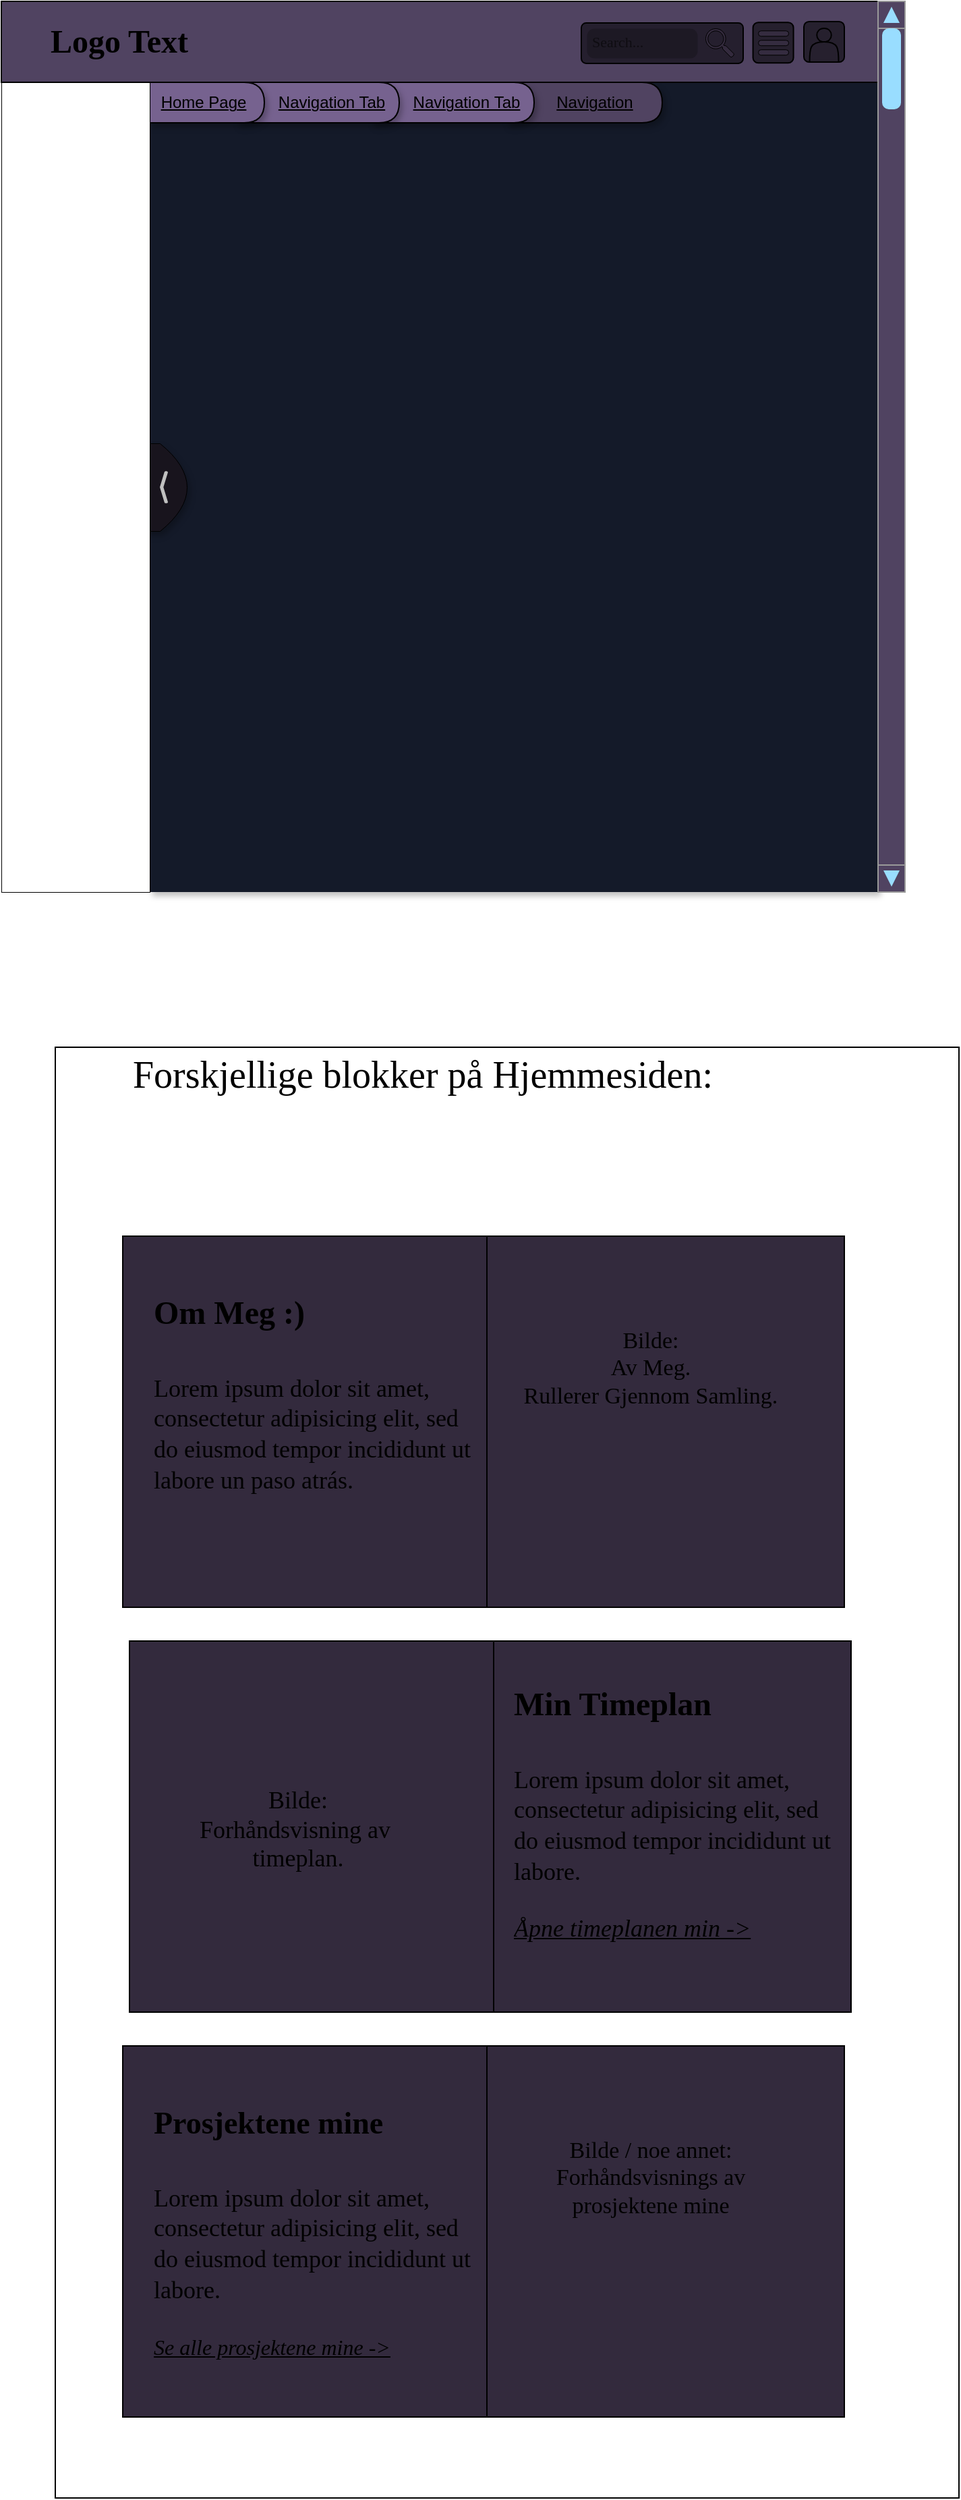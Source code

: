 <mxfile>
    <diagram id="n9wY_TJITBzp8rn4aVeb" name="Page-1">
        <mxGraphModel dx="1119" dy="779" grid="1" gridSize="5" guides="1" tooltips="1" connect="0" arrows="0" fold="1" page="1" pageScale="1" pageWidth="850" pageHeight="1100" math="0" shadow="0">
            <root>
                <mxCell id="0"/>
                <mxCell id="1" parent="0"/>
                <mxCell id="15" value="" style="rounded=0;whiteSpace=wrap;html=1;shadow=1;fillColor=#141A29;strokeColor=none;" parent="1" vertex="1">
                    <mxGeometry x="200" y="80" width="540" height="600" as="geometry"/>
                </mxCell>
                <mxCell id="75" value="" style="rounded=0;whiteSpace=wrap;html=1;shadow=0;strokeColor=default;strokeWidth=1;fontFamily=Verdana;fontSize=17;fillColor=none;gradientColor=none;" parent="1" vertex="1">
                    <mxGeometry x="130" y="795" width="670" height="1075" as="geometry"/>
                </mxCell>
                <mxCell id="23" value="" style="edgeStyle=none;html=1;" parent="1" source="22" target="15" edge="1">
                    <mxGeometry relative="1" as="geometry"/>
                </mxCell>
                <mxCell id="24" value="" style="edgeStyle=none;html=1;" parent="1" source="22" target="15" edge="1">
                    <mxGeometry relative="1" as="geometry"/>
                </mxCell>
                <mxCell id="25" value="" style="edgeStyle=none;html=1;" parent="1" source="22" target="15" edge="1">
                    <mxGeometry relative="1" as="geometry"/>
                </mxCell>
                <mxCell id="26" style="edgeStyle=none;html=1;" parent="1" source="22" target="15" edge="1">
                    <mxGeometry relative="1" as="geometry"/>
                </mxCell>
                <mxCell id="2" value="" style="shape=delay;whiteSpace=wrap;html=1;fillColor=#504361;shadow=1;" parent="1" vertex="1">
                    <mxGeometry x="465" y="80" width="115" height="30" as="geometry"/>
                </mxCell>
                <mxCell id="5" value="" style="shape=delay;whiteSpace=wrap;html=1;fillColor=#76628F;shadow=1;" parent="1" vertex="1">
                    <mxGeometry x="365" y="80" width="120" height="30" as="geometry"/>
                </mxCell>
                <mxCell id="6" value="" style="shape=delay;whiteSpace=wrap;html=1;fillColor=#76628F;shadow=1;" parent="1" vertex="1">
                    <mxGeometry x="265" y="80" width="120" height="30" as="geometry"/>
                </mxCell>
                <mxCell id="7" value="" style="shape=delay;whiteSpace=wrap;html=1;fillColor=#76628F;shadow=1;" parent="1" vertex="1">
                    <mxGeometry x="200" y="80" width="85" height="30" as="geometry"/>
                </mxCell>
                <mxCell id="9" value="Home Page" style="text;html=1;strokeColor=none;fillColor=none;align=center;verticalAlign=middle;whiteSpace=wrap;rounded=0;fontStyle=4" parent="1" vertex="1">
                    <mxGeometry x="200" y="80" width="80" height="30" as="geometry"/>
                </mxCell>
                <mxCell id="10" value="Navigation Tab" style="text;html=1;strokeColor=none;fillColor=none;align=center;verticalAlign=middle;whiteSpace=wrap;rounded=0;fontStyle=4" parent="1" vertex="1">
                    <mxGeometry x="290" y="80" width="90" height="30" as="geometry"/>
                </mxCell>
                <mxCell id="11" value="Navigation&amp;nbsp;Tab" style="text;html=1;strokeColor=none;fillColor=none;align=center;verticalAlign=middle;whiteSpace=wrap;rounded=0;fontStyle=4" parent="1" vertex="1">
                    <mxGeometry x="390" y="80" width="90" height="30" as="geometry"/>
                </mxCell>
                <mxCell id="12" value="Navigation" style="text;html=1;strokeColor=none;fillColor=none;align=center;verticalAlign=middle;whiteSpace=wrap;rounded=0;fontStyle=4;shadow=0;" parent="1" vertex="1">
                    <mxGeometry x="490" y="80" width="80" height="30" as="geometry"/>
                </mxCell>
                <mxCell id="34" value="" style="rounded=0;whiteSpace=wrap;html=1;shadow=0;fillColor=#504361;" parent="1" vertex="1">
                    <mxGeometry x="90" y="20" width="650" height="60" as="geometry"/>
                </mxCell>
                <mxCell id="35" value="" style="verticalLabelPosition=bottom;shadow=0;dashed=0;align=center;html=1;verticalAlign=top;strokeWidth=1;shape=mxgraph.mockup.navigation.scrollBar;strokeColor=#999999;barPos=100;fillColor2=#99ddff;strokeColor2=none;direction=north;fillColor=#504361;" parent="1" vertex="1">
                    <mxGeometry x="740" y="20" width="20" height="660" as="geometry"/>
                </mxCell>
                <mxCell id="51" value="&lt;h1&gt;&lt;font face=&quot;Verdana&quot;&gt;Logo Text&lt;/font&gt;&lt;/h1&gt;" style="text;html=1;strokeColor=none;fillColor=none;align=center;verticalAlign=middle;rounded=0;shadow=1;strokeWidth=0.5;labelBorderColor=none;labelBackgroundColor=none;whiteSpace=wrap;" parent="1" vertex="1">
                    <mxGeometry x="95" y="35" width="165" height="30" as="geometry"/>
                </mxCell>
                <mxCell id="52" value="" style="rounded=1;whiteSpace=wrap;html=1;shadow=0;strokeColor=default;strokeWidth=1;fontFamily=Verdana;fillColor=#251F2E;gradientColor=none;arcSize=12;" parent="1" vertex="1">
                    <mxGeometry x="520" y="36" width="120" height="30" as="geometry"/>
                </mxCell>
                <mxCell id="53" value="" style="rounded=1;whiteSpace=wrap;html=1;shadow=0;strokeColor=none;strokeWidth=0;fontFamily=Verdana;fillColor=#1D1924;gradientColor=none;arcSize=25;" parent="1" vertex="1">
                    <mxGeometry x="524" y="40" width="82" height="22" as="geometry"/>
                </mxCell>
                <mxCell id="55" value="" style="sketch=0;html=1;aspect=fixed;shadow=0;align=center;verticalAlign=top;shape=mxgraph.gcp2.search;strokeWidth=0.5;fontFamily=Verdana;fillColor=#332A3D;fontColor=#ffffff;strokeColor=default;" parent="1" vertex="1">
                    <mxGeometry x="612" y="40" width="21.04" height="21.25" as="geometry"/>
                </mxCell>
                <mxCell id="56" value="" style="html=1;verticalLabelPosition=bottom;labelBackgroundColor=#ffffff;verticalAlign=top;shadow=0;dashed=0;strokeWidth=2;shape=mxgraph.ios7.misc.expand;fillColor=#c0c0c0;strokeColor=default;fontFamily=Verdana;rotation=90;" parent="1" vertex="1">
                    <mxGeometry x="154.07" y="250.94" width="41.12" height="11.25" as="geometry"/>
                </mxCell>
                <mxCell id="57" value="" style="shape=dataStorage;whiteSpace=wrap;html=1;fixedSize=1;shadow=1;strokeColor=default;strokeWidth=0.5;fontFamily=Verdana;fillColor=#18141d;gradientColor=none;rotation=-180;" parent="1" vertex="1">
                    <mxGeometry x="177.5" y="347.5" width="50" height="65" as="geometry"/>
                </mxCell>
                <mxCell id="22" value="" style="rounded=0;whiteSpace=wrap;html=1;shadow=0;strokeWidth=0.5;" parent="1" vertex="1">
                    <mxGeometry x="90" y="80" width="110" height="600" as="geometry"/>
                </mxCell>
                <mxCell id="58" value="" style="html=1;verticalLabelPosition=bottom;labelBackgroundColor=#ffffff;verticalAlign=top;shadow=0;dashed=0;strokeWidth=2;shape=mxgraph.ios7.misc.expand;fillColor=#c0c0c0;strokeColor=default;fontFamily=Verdana;rotation=-90;" parent="1" vertex="1">
                    <mxGeometry x="198.5" y="377" width="24" height="6" as="geometry"/>
                </mxCell>
                <mxCell id="60" value="" style="rounded=0;whiteSpace=wrap;html=1;shadow=0;strokeColor=default;strokeWidth=1;fontFamily=Verdana;fillColor=#332A3D;gradientColor=none;" parent="1" vertex="1">
                    <mxGeometry x="185" y="1235" width="535" height="275" as="geometry"/>
                </mxCell>
                <mxCell id="61" value="" style="rounded=0;whiteSpace=wrap;html=1;shadow=0;strokeColor=default;strokeWidth=1;fontFamily=Verdana;fillColor=#332A3D;gradientColor=none;" parent="1" vertex="1">
                    <mxGeometry x="185" y="1235" width="270" height="275" as="geometry"/>
                </mxCell>
                <mxCell id="63" value="&lt;h1 style=&quot;&quot;&gt;&lt;font style=&quot;font-size: 24px;&quot;&gt;Min Timeplan&lt;/font&gt;&lt;/h1&gt;&lt;p style=&quot;&quot;&gt;&lt;font style=&quot;font-size: 18px;&quot;&gt;Lorem ipsum dolor sit amet, consectetur adipisicing elit, sed do eiusmod tempor incididunt ut labore.&lt;/font&gt;&lt;/p&gt;&lt;p style=&quot;&quot;&gt;&lt;span style=&quot;font-size: 18px;&quot;&gt;&lt;i&gt;&lt;u&gt;Åpne timeplanen min -&amp;gt;&lt;/u&gt;&lt;/i&gt;&lt;/span&gt;&lt;/p&gt;" style="text;html=1;strokeColor=none;fillColor=none;spacing=5;spacingTop=-20;whiteSpace=wrap;overflow=hidden;rounded=0;shadow=0;strokeWidth=1;fontFamily=Verdana;fontSize=19;" parent="1" vertex="1">
                    <mxGeometry x="465" y="1240" width="245" height="255" as="geometry"/>
                </mxCell>
                <mxCell id="64" value="&lt;font style=&quot;font-size: 18px;&quot;&gt;Bilde:&lt;br style=&quot;font-size: 18px;&quot;&gt;Forhåndsvisning av&amp;nbsp; timeplan.&lt;/font&gt;" style="text;html=1;strokeColor=none;fillColor=none;align=center;verticalAlign=middle;whiteSpace=wrap;rounded=0;shadow=0;strokeWidth=1;fontFamily=Verdana;fontSize=18;" parent="1" vertex="1">
                    <mxGeometry x="215" y="1330" width="190" height="90" as="geometry"/>
                </mxCell>
                <mxCell id="71" value="" style="rounded=0;whiteSpace=wrap;html=1;shadow=0;strokeColor=default;strokeWidth=1;fontFamily=Verdana;fillColor=#332A3D;gradientColor=none;" parent="1" vertex="1">
                    <mxGeometry x="180" y="935" width="535" height="275" as="geometry"/>
                </mxCell>
                <mxCell id="72" value="" style="rounded=0;whiteSpace=wrap;html=1;shadow=0;strokeColor=default;strokeWidth=1;fontFamily=Verdana;fillColor=#332A3D;gradientColor=none;" parent="1" vertex="1">
                    <mxGeometry x="180" y="935" width="270" height="275" as="geometry"/>
                </mxCell>
                <mxCell id="73" value="&lt;h1 style=&quot;&quot;&gt;&lt;span style=&quot;font-size: 24px;&quot;&gt;Om Meg :)&lt;/span&gt;&lt;/h1&gt;&lt;p style=&quot;&quot;&gt;&lt;font style=&quot;font-size: 18px;&quot;&gt;Lorem ipsum dolor sit amet, consectetur adipisicing elit, sed do eiusmod tempor incididunt ut labore un paso atrás.&lt;/font&gt;&lt;/p&gt;" style="text;html=1;strokeColor=none;fillColor=none;spacing=5;spacingTop=-20;whiteSpace=wrap;overflow=hidden;rounded=0;shadow=0;strokeWidth=1;fontFamily=Verdana;fontSize=19;" parent="1" vertex="1">
                    <mxGeometry x="197.5" y="950" width="242.5" height="255" as="geometry"/>
                </mxCell>
                <mxCell id="74" value="&lt;font style=&quot;font-size: 17px;&quot;&gt;Bilde:&lt;br style=&quot;font-size: 17px;&quot;&gt;Av Meg.&lt;br style=&quot;font-size: 17px;&quot;&gt;Rullerer Gjennom Samling.&lt;br style=&quot;font-size: 17px;&quot;&gt;&lt;/font&gt;" style="text;html=1;strokeColor=none;fillColor=none;align=center;verticalAlign=middle;whiteSpace=wrap;rounded=0;shadow=0;strokeWidth=1;fontFamily=Verdana;fontSize=17;" parent="1" vertex="1">
                    <mxGeometry x="464.56" y="970" width="212.72" height="125" as="geometry"/>
                </mxCell>
                <mxCell id="76" value="Forskjellige blokker på Hjemmesiden:" style="text;html=1;strokeColor=none;fillColor=none;align=center;verticalAlign=middle;whiteSpace=wrap;rounded=0;shadow=0;strokeWidth=1;fontFamily=Verdana;fontSize=28;" parent="1" vertex="1">
                    <mxGeometry x="135" y="775" width="535" height="80" as="geometry"/>
                </mxCell>
                <mxCell id="81" value="" style="rounded=0;whiteSpace=wrap;html=1;shadow=0;strokeColor=default;strokeWidth=1;fontFamily=Verdana;fillColor=#332A3D;gradientColor=none;" parent="1" vertex="1">
                    <mxGeometry x="180" y="1535" width="535" height="275" as="geometry"/>
                </mxCell>
                <mxCell id="82" value="" style="rounded=0;whiteSpace=wrap;html=1;shadow=0;strokeColor=default;strokeWidth=1;fontFamily=Verdana;fillColor=#332A3D;gradientColor=none;" parent="1" vertex="1">
                    <mxGeometry x="180" y="1535" width="270" height="275" as="geometry"/>
                </mxCell>
                <mxCell id="83" value="&lt;h1 style=&quot;&quot;&gt;&lt;font style=&quot;font-size: 23px;&quot;&gt;Prosjektene mine&lt;/font&gt;&lt;/h1&gt;&lt;p style=&quot;&quot;&gt;&lt;font style=&quot;font-size: 18px;&quot;&gt;Lorem ipsum dolor sit amet, consectetur adipisicing elit, sed do eiusmod tempor incididunt ut labore.&lt;/font&gt;&lt;/p&gt;&lt;p style=&quot;&quot;&gt;&lt;i style=&quot;&quot;&gt;&lt;u style=&quot;&quot;&gt;&lt;font style=&quot;font-size: 16px;&quot;&gt;Se alle prosjektene mine -&amp;gt;&lt;/font&gt;&lt;/u&gt;&lt;/i&gt;&lt;/p&gt;" style="text;html=1;strokeColor=none;fillColor=none;spacing=5;spacingTop=-20;whiteSpace=wrap;overflow=hidden;rounded=0;shadow=0;strokeWidth=1;fontFamily=Verdana;fontSize=19;" parent="1" vertex="1">
                    <mxGeometry x="197.5" y="1550" width="242.5" height="255" as="geometry"/>
                </mxCell>
                <mxCell id="84" value="&lt;font style=&quot;font-size: 17px;&quot;&gt;Bilde / noe annet:&lt;br&gt;Forhåndsvisnings av prosjektene mine&lt;br style=&quot;font-size: 17px;&quot;&gt;&lt;/font&gt;" style="text;html=1;strokeColor=none;fillColor=none;align=center;verticalAlign=middle;whiteSpace=wrap;rounded=0;shadow=0;strokeWidth=1;fontFamily=Verdana;fontSize=17;" parent="1" vertex="1">
                    <mxGeometry x="464.56" y="1570" width="212.72" height="125" as="geometry"/>
                </mxCell>
                <mxCell id="85" value="" style="rounded=1;whiteSpace=wrap;html=1;shadow=0;strokeColor=default;strokeWidth=1;fillColor=#26202E;gradientColor=none;arcSize=13;" parent="1" vertex="1">
                    <mxGeometry x="685" y="35" width="30" height="30" as="geometry"/>
                </mxCell>
                <mxCell id="89" value="" style="shape=actor;whiteSpace=wrap;html=1;shadow=0;strokeColor=default;strokeWidth=1;fontFamily=Verdana;fontSize=23;fillColor=none;gradientColor=none;" parent="1" vertex="1">
                    <mxGeometry x="689.25" y="40" width="21.5" height="25" as="geometry"/>
                </mxCell>
                <mxCell id="91" value="Search..." style="text;html=1;strokeColor=none;fillColor=none;align=left;verticalAlign=middle;whiteSpace=wrap;rounded=0;shadow=0;strokeWidth=1;fontFamily=Verdana;fontSize=11;textOpacity=50;" parent="1" vertex="1">
                    <mxGeometry x="526" y="35" width="65" height="30" as="geometry"/>
                </mxCell>
                <mxCell id="95" value="" style="rounded=1;whiteSpace=wrap;html=1;shadow=0;strokeColor=default;strokeWidth=1;fillColor=#26202E;gradientColor=none;arcSize=13;" vertex="1" parent="1">
                    <mxGeometry x="647.28" y="35.63" width="30" height="30" as="geometry"/>
                </mxCell>
                <mxCell id="92" value="" style="rounded=1;whiteSpace=wrap;html=1;shadow=0;fillColor=#352C40;arcSize=50;gradientColor=none;strokeColor=default;strokeWidth=0.5;" vertex="1" parent="1">
                    <mxGeometry x="651.03" y="48.63" width="22.5" height="4" as="geometry"/>
                </mxCell>
                <mxCell id="93" value="" style="rounded=1;whiteSpace=wrap;html=1;shadow=0;fillColor=#352C40;arcSize=50;gradientColor=none;strokeColor=default;strokeWidth=0.5;" vertex="1" parent="1">
                    <mxGeometry x="651.03" y="41.63" width="22.5" height="4" as="geometry"/>
                </mxCell>
                <mxCell id="94" value="" style="rounded=1;whiteSpace=wrap;html=1;shadow=0;fillColor=#352C40;arcSize=50;gradientColor=none;strokeColor=default;strokeWidth=0.5;" vertex="1" parent="1">
                    <mxGeometry x="651.03" y="55.63" width="22.5" height="4" as="geometry"/>
                </mxCell>
            </root>
        </mxGraphModel>
    </diagram>
</mxfile>